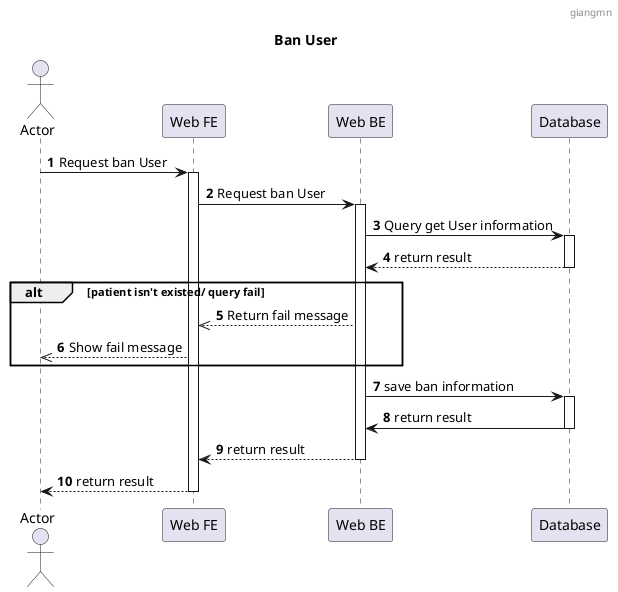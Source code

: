 @startuml
header : giangmn
title: Ban User
autonumber

actor "Actor" as a
participant "Web FE" as fe
participant "Web BE" as be
participant "Database" as db

a->fe: Request ban User
fe++
fe -> be: Request ban User
be++
be -> db: Query get User information
db++
db --> be: return result
db--
alt patient isn't existed/ query fail
be -->> fe: Return fail message
fe -->> a: Show fail message
end
be->db: save ban information
db++
db-> be: return result
db--
be--> fe: return result
be--
fe--> a: return result
fe--
@enduml